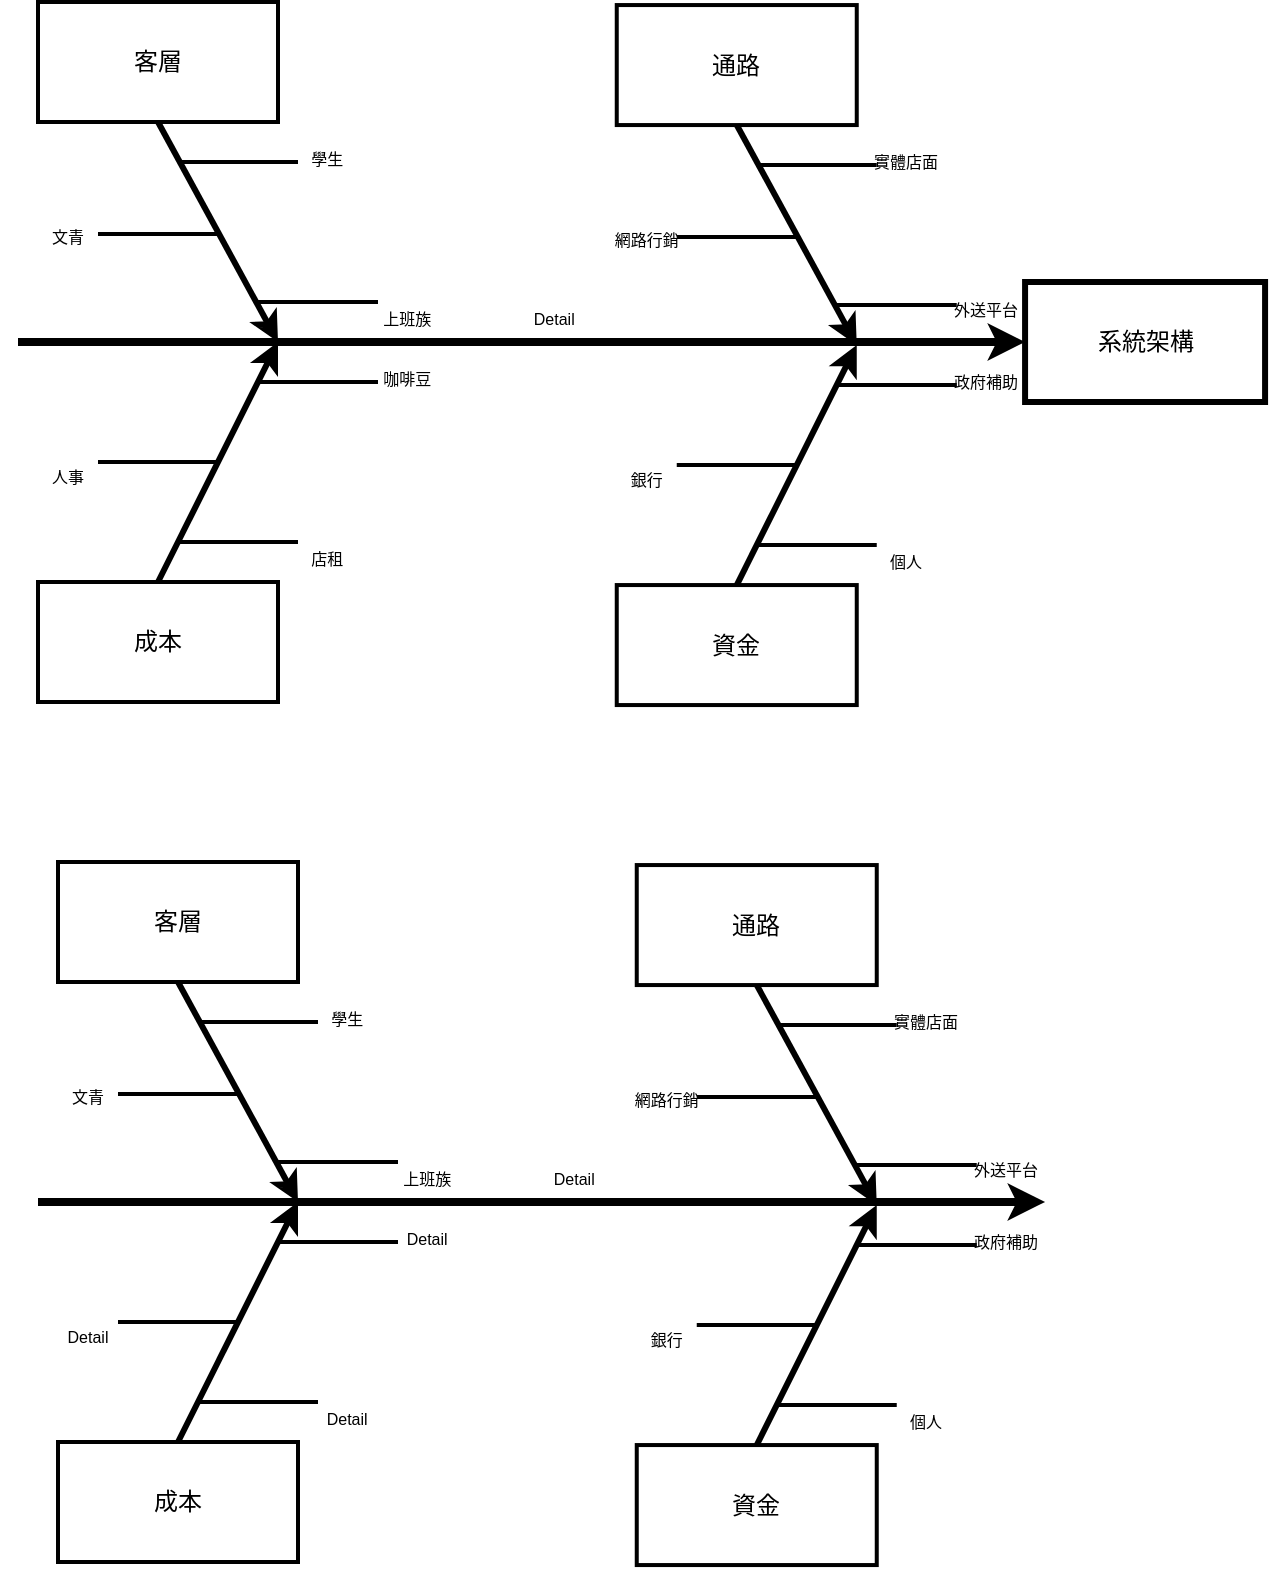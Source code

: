 <mxfile version="21.3.2" type="github">
  <diagram name="Page-1" id="Ltwu2DCcXNYheNtHw_xY">
    <mxGraphModel dx="994" dy="665" grid="1" gridSize="10" guides="1" tooltips="1" connect="1" arrows="1" fold="1" page="1" pageScale="1" pageWidth="850" pageHeight="1100" math="0" shadow="0">
      <root>
        <mxCell id="0" />
        <mxCell id="1" parent="0" />
        <mxCell id="vRTs4rmjGiArVkvl_o5Q-187" value="客層" style="whiteSpace=wrap;strokeWidth=2" vertex="1" parent="1">
          <mxGeometry x="200" y="450.0" width="120" height="60" as="geometry" />
        </mxCell>
        <mxCell id="vRTs4rmjGiArVkvl_o5Q-188" value="成本" style="whiteSpace=wrap;strokeWidth=2" vertex="1" parent="1">
          <mxGeometry x="200" y="740" width="120" height="60" as="geometry" />
        </mxCell>
        <mxCell id="vRTs4rmjGiArVkvl_o5Q-190" value="" style="edgeStyle=none;strokeWidth=4;rounded=0;" edge="1" parent="1">
          <mxGeometry width="100" height="100" relative="1" as="geometry">
            <mxPoint x="190" y="620" as="sourcePoint" />
            <mxPoint x="693.542" y="620" as="targetPoint" />
          </mxGeometry>
        </mxCell>
        <mxCell id="vRTs4rmjGiArVkvl_o5Q-191" value="" style="edgeStyle=none;exitX=0.5;exitY=1;strokeWidth=3;rounded=0;" edge="1" parent="1" source="vRTs4rmjGiArVkvl_o5Q-187">
          <mxGeometry width="100" height="100" relative="1" as="geometry">
            <mxPoint x="260" y="530" as="sourcePoint" />
            <mxPoint x="320" y="620" as="targetPoint" />
          </mxGeometry>
        </mxCell>
        <mxCell id="vRTs4rmjGiArVkvl_o5Q-192" value="" style="edgeStyle=none;exitX=0.5;exitY=0;strokeWidth=3;rounded=0;" edge="1" parent="1">
          <mxGeometry width="100" height="100" relative="1" as="geometry">
            <mxPoint x="260" y="740" as="sourcePoint" />
            <mxPoint x="320" y="620" as="targetPoint" />
          </mxGeometry>
        </mxCell>
        <mxCell id="vRTs4rmjGiArVkvl_o5Q-193" value="" style="edgeStyle=none;endArrow=none;strokeWidth=2;rounded=0;" edge="1" parent="1">
          <mxGeometry width="100" height="100" relative="1" as="geometry">
            <mxPoint x="230" y="566" as="sourcePoint" />
            <mxPoint x="290" y="566" as="targetPoint" />
          </mxGeometry>
        </mxCell>
        <mxCell id="vRTs4rmjGiArVkvl_o5Q-194" value="" style="edgeStyle=none;endArrow=none;strokeWidth=2;rounded=0;" edge="1" parent="1">
          <mxGeometry width="100" height="100" relative="1" as="geometry">
            <mxPoint x="270" y="530" as="sourcePoint" />
            <mxPoint x="330" y="530" as="targetPoint" />
          </mxGeometry>
        </mxCell>
        <mxCell id="vRTs4rmjGiArVkvl_o5Q-195" value="" style="edgeStyle=none;endArrow=none;strokeWidth=2;rounded=0;" edge="1" parent="1">
          <mxGeometry width="100" height="100" relative="1" as="geometry">
            <mxPoint x="310" y="600" as="sourcePoint" />
            <mxPoint x="370" y="600" as="targetPoint" />
          </mxGeometry>
        </mxCell>
        <mxCell id="vRTs4rmjGiArVkvl_o5Q-196" value="" style="edgeStyle=none;endArrow=none;strokeWidth=2;rounded=0;" edge="1" parent="1">
          <mxGeometry width="100" height="100" relative="1" as="geometry">
            <mxPoint x="230" y="680" as="sourcePoint" />
            <mxPoint x="290" y="680" as="targetPoint" />
          </mxGeometry>
        </mxCell>
        <mxCell id="vRTs4rmjGiArVkvl_o5Q-197" value="" style="edgeStyle=none;endArrow=none;strokeWidth=2;rounded=0;" edge="1" parent="1">
          <mxGeometry width="100" height="100" relative="1" as="geometry">
            <mxPoint x="310" y="640" as="sourcePoint" />
            <mxPoint x="370" y="640" as="targetPoint" />
          </mxGeometry>
        </mxCell>
        <mxCell id="vRTs4rmjGiArVkvl_o5Q-198" value="" style="edgeStyle=none;endArrow=none;strokeWidth=2;rounded=0;" edge="1" parent="1">
          <mxGeometry width="100" height="100" relative="1" as="geometry">
            <mxPoint x="270" y="720" as="sourcePoint" />
            <mxPoint x="330" y="720" as="targetPoint" />
          </mxGeometry>
        </mxCell>
        <mxCell id="vRTs4rmjGiArVkvl_o5Q-199" value="文青" style="text;spacingTop=-5;fontSize=8;align=center;verticalAlign=middle;points=[]" vertex="1" parent="1">
          <mxGeometry x="200.0" y="560" width="30" height="20.0" as="geometry" />
        </mxCell>
        <mxCell id="vRTs4rmjGiArVkvl_o5Q-200" value="Detail" style="text;spacingTop=-5;fontSize=8;align=center;verticalAlign=middle;points=[]" vertex="1" parent="1">
          <mxGeometry x="200.0" y="680.0" width="30" height="20.0" as="geometry" />
        </mxCell>
        <mxCell id="vRTs4rmjGiArVkvl_o5Q-201" value="學生" style="text;spacingTop=-5;fontSize=8;align=center;verticalAlign=middle;points=[]" vertex="1" parent="1">
          <mxGeometry x="329.583" y="520.972" width="30" height="20.0" as="geometry" />
        </mxCell>
        <mxCell id="vRTs4rmjGiArVkvl_o5Q-202" value="上班族" style="text;spacingTop=-5;fontSize=8;align=center;verticalAlign=middle;points=[]" vertex="1" parent="1">
          <mxGeometry x="369.583" y="600.972" width="30" height="20.0" as="geometry" />
        </mxCell>
        <mxCell id="vRTs4rmjGiArVkvl_o5Q-203" value="Detail" style="text;spacingTop=-5;fontSize=8;align=center;verticalAlign=middle;points=[]" vertex="1" parent="1">
          <mxGeometry x="369.583" y="630.972" width="30" height="20.0" as="geometry" />
        </mxCell>
        <mxCell id="vRTs4rmjGiArVkvl_o5Q-204" value="Detail" style="text;spacingTop=-5;fontSize=8;align=center;verticalAlign=middle;points=[]" vertex="1" parent="1">
          <mxGeometry x="329.583" y="720.972" width="30" height="20.0" as="geometry" />
        </mxCell>
        <mxCell id="vRTs4rmjGiArVkvl_o5Q-205" value="Detail" style="text;spacingTop=-5;fontSize=8;align=center;verticalAlign=middle;points=[]" vertex="1" parent="1">
          <mxGeometry x="443.125" y="600.972" width="30" height="20.0" as="geometry" />
        </mxCell>
        <mxCell id="vRTs4rmjGiArVkvl_o5Q-206" value="通路" style="whiteSpace=wrap;strokeWidth=2" vertex="1" parent="1">
          <mxGeometry x="489.375" y="451.528" width="120" height="60" as="geometry" />
        </mxCell>
        <mxCell id="vRTs4rmjGiArVkvl_o5Q-207" value="資金" style="whiteSpace=wrap;strokeWidth=2" vertex="1" parent="1">
          <mxGeometry x="489.375" y="741.528" width="120" height="60" as="geometry" />
        </mxCell>
        <mxCell id="vRTs4rmjGiArVkvl_o5Q-208" value="" style="edgeStyle=none;exitX=0.5;exitY=1;strokeWidth=3;rounded=0;" edge="1" parent="1" source="vRTs4rmjGiArVkvl_o5Q-206">
          <mxGeometry width="100" height="100" relative="1" as="geometry">
            <mxPoint x="549.375" y="531.528" as="sourcePoint" />
            <mxPoint x="609.375" y="621.528" as="targetPoint" />
          </mxGeometry>
        </mxCell>
        <mxCell id="vRTs4rmjGiArVkvl_o5Q-209" value="" style="edgeStyle=none;exitX=0.5;exitY=0;strokeWidth=3;rounded=0;" edge="1" parent="1">
          <mxGeometry width="100" height="100" relative="1" as="geometry">
            <mxPoint x="549.375" y="741.528" as="sourcePoint" />
            <mxPoint x="609.375" y="621.528" as="targetPoint" />
          </mxGeometry>
        </mxCell>
        <mxCell id="vRTs4rmjGiArVkvl_o5Q-210" value="" style="edgeStyle=none;endArrow=none;strokeWidth=2;rounded=0;" edge="1" parent="1">
          <mxGeometry width="100" height="100" relative="1" as="geometry">
            <mxPoint x="519.375" y="567.528" as="sourcePoint" />
            <mxPoint x="579.375" y="567.528" as="targetPoint" />
          </mxGeometry>
        </mxCell>
        <mxCell id="vRTs4rmjGiArVkvl_o5Q-211" value="" style="edgeStyle=none;endArrow=none;strokeWidth=2;rounded=0;" edge="1" parent="1">
          <mxGeometry width="100" height="100" relative="1" as="geometry">
            <mxPoint x="559.375" y="531.528" as="sourcePoint" />
            <mxPoint x="619.375" y="531.528" as="targetPoint" />
          </mxGeometry>
        </mxCell>
        <mxCell id="vRTs4rmjGiArVkvl_o5Q-212" value="" style="edgeStyle=none;endArrow=none;strokeWidth=2;rounded=0;" edge="1" parent="1">
          <mxGeometry width="100" height="100" relative="1" as="geometry">
            <mxPoint x="599.375" y="601.528" as="sourcePoint" />
            <mxPoint x="659.375" y="601.528" as="targetPoint" />
          </mxGeometry>
        </mxCell>
        <mxCell id="vRTs4rmjGiArVkvl_o5Q-213" value="" style="edgeStyle=none;endArrow=none;strokeWidth=2;rounded=0;" edge="1" parent="1">
          <mxGeometry width="100" height="100" relative="1" as="geometry">
            <mxPoint x="519.375" y="681.528" as="sourcePoint" />
            <mxPoint x="579.375" y="681.528" as="targetPoint" />
          </mxGeometry>
        </mxCell>
        <mxCell id="vRTs4rmjGiArVkvl_o5Q-214" value="" style="edgeStyle=none;endArrow=none;strokeWidth=2;rounded=0;" edge="1" parent="1">
          <mxGeometry width="100" height="100" relative="1" as="geometry">
            <mxPoint x="599.375" y="641.528" as="sourcePoint" />
            <mxPoint x="659.375" y="641.528" as="targetPoint" />
          </mxGeometry>
        </mxCell>
        <mxCell id="vRTs4rmjGiArVkvl_o5Q-215" value="" style="edgeStyle=none;endArrow=none;strokeWidth=2;rounded=0;" edge="1" parent="1">
          <mxGeometry width="100" height="100" relative="1" as="geometry">
            <mxPoint x="559.375" y="721.528" as="sourcePoint" />
            <mxPoint x="619.375" y="721.528" as="targetPoint" />
          </mxGeometry>
        </mxCell>
        <mxCell id="vRTs4rmjGiArVkvl_o5Q-216" value="網路行銷" style="text;spacingTop=-5;fontSize=8;align=center;verticalAlign=middle;points=[]" vertex="1" parent="1">
          <mxGeometry x="489.375" y="561.528" width="30" height="20.0" as="geometry" />
        </mxCell>
        <mxCell id="vRTs4rmjGiArVkvl_o5Q-217" value="銀行" style="text;spacingTop=-5;fontSize=8;align=center;verticalAlign=middle;points=[]" vertex="1" parent="1">
          <mxGeometry x="489.375" y="681.528" width="30" height="20.0" as="geometry" />
        </mxCell>
        <mxCell id="vRTs4rmjGiArVkvl_o5Q-218" value="實體店面" style="text;spacingTop=-5;fontSize=8;align=center;verticalAlign=middle;points=[]" vertex="1" parent="1">
          <mxGeometry x="618.958" y="522.5" width="30" height="20.0" as="geometry" />
        </mxCell>
        <mxCell id="vRTs4rmjGiArVkvl_o5Q-219" value="外送平台" style="text;spacingTop=-5;fontSize=8;align=center;verticalAlign=middle;points=[]" vertex="1" parent="1">
          <mxGeometry x="658.958" y="596.528" width="30" height="20.0" as="geometry" />
        </mxCell>
        <mxCell id="vRTs4rmjGiArVkvl_o5Q-220" value="政府補助" style="text;spacingTop=-5;fontSize=8;align=center;verticalAlign=middle;points=[]" vertex="1" parent="1">
          <mxGeometry x="658.958" y="632.5" width="30" height="20.0" as="geometry" />
        </mxCell>
        <mxCell id="vRTs4rmjGiArVkvl_o5Q-221" value="個人" style="text;spacingTop=-5;fontSize=8;align=center;verticalAlign=middle;points=[]" vertex="1" parent="1">
          <mxGeometry x="618.958" y="722.5" width="30" height="20.0" as="geometry" />
        </mxCell>
        <mxCell id="vRTs4rmjGiArVkvl_o5Q-222" value="" style="group;movable=0;resizable=0;rotatable=0;deletable=0;editable=0;locked=1;connectable=0;" vertex="1" connectable="0" parent="1">
          <mxGeometry x="180" y="20.0" width="623.542" height="351.528" as="geometry" />
        </mxCell>
        <mxCell id="vRTs4rmjGiArVkvl_o5Q-1" value="客層" style="whiteSpace=wrap;strokeWidth=2" vertex="1" parent="vRTs4rmjGiArVkvl_o5Q-222">
          <mxGeometry x="10" width="120" height="60" as="geometry" />
        </mxCell>
        <mxCell id="vRTs4rmjGiArVkvl_o5Q-2" value="成本" style="whiteSpace=wrap;strokeWidth=2" vertex="1" parent="vRTs4rmjGiArVkvl_o5Q-222">
          <mxGeometry x="10" y="290" width="120" height="60" as="geometry" />
        </mxCell>
        <mxCell id="vRTs4rmjGiArVkvl_o5Q-3" value="系統架構" style="whiteSpace=wrap;strokeWidth=3;movable=0;resizable=0;rotatable=0;deletable=0;editable=0;locked=1;connectable=0;" vertex="1" parent="vRTs4rmjGiArVkvl_o5Q-222">
          <mxGeometry x="503.542" y="140" width="120" height="60" as="geometry" />
        </mxCell>
        <mxCell id="vRTs4rmjGiArVkvl_o5Q-4" value="" style="edgeStyle=none;strokeWidth=4;rounded=0;" edge="1" parent="vRTs4rmjGiArVkvl_o5Q-222" target="vRTs4rmjGiArVkvl_o5Q-3">
          <mxGeometry width="100" height="100" relative="1" as="geometry">
            <mxPoint y="170.0" as="sourcePoint" />
            <mxPoint x="63.542" y="120" as="targetPoint" />
          </mxGeometry>
        </mxCell>
        <mxCell id="vRTs4rmjGiArVkvl_o5Q-5" value="" style="edgeStyle=none;exitX=0.5;exitY=1;strokeWidth=3;rounded=0;" edge="1" parent="vRTs4rmjGiArVkvl_o5Q-222" source="vRTs4rmjGiArVkvl_o5Q-1">
          <mxGeometry width="100" height="100" relative="1" as="geometry">
            <mxPoint x="70" y="80" as="sourcePoint" />
            <mxPoint x="130" y="170" as="targetPoint" />
          </mxGeometry>
        </mxCell>
        <mxCell id="vRTs4rmjGiArVkvl_o5Q-6" value="" style="edgeStyle=none;exitX=0.5;exitY=0;strokeWidth=3;rounded=0;" edge="1" parent="vRTs4rmjGiArVkvl_o5Q-222">
          <mxGeometry width="100" height="100" relative="1" as="geometry">
            <mxPoint x="70" y="290" as="sourcePoint" />
            <mxPoint x="130" y="170" as="targetPoint" />
          </mxGeometry>
        </mxCell>
        <mxCell id="vRTs4rmjGiArVkvl_o5Q-8" value="" style="edgeStyle=none;endArrow=none;strokeWidth=2;rounded=0;" edge="1" parent="vRTs4rmjGiArVkvl_o5Q-222">
          <mxGeometry width="100" height="100" relative="1" as="geometry">
            <mxPoint x="40" y="116" as="sourcePoint" />
            <mxPoint x="100" y="116" as="targetPoint" />
          </mxGeometry>
        </mxCell>
        <mxCell id="vRTs4rmjGiArVkvl_o5Q-10" value="" style="edgeStyle=none;endArrow=none;strokeWidth=2;rounded=0;" edge="1" parent="vRTs4rmjGiArVkvl_o5Q-222">
          <mxGeometry width="100" height="100" relative="1" as="geometry">
            <mxPoint x="80" y="80" as="sourcePoint" />
            <mxPoint x="140" y="80" as="targetPoint" />
          </mxGeometry>
        </mxCell>
        <mxCell id="vRTs4rmjGiArVkvl_o5Q-12" value="" style="edgeStyle=none;endArrow=none;strokeWidth=2;rounded=0;" edge="1" parent="vRTs4rmjGiArVkvl_o5Q-222">
          <mxGeometry width="100" height="100" relative="1" as="geometry">
            <mxPoint x="120" y="150" as="sourcePoint" />
            <mxPoint x="180" y="150" as="targetPoint" />
          </mxGeometry>
        </mxCell>
        <mxCell id="vRTs4rmjGiArVkvl_o5Q-14" value="" style="edgeStyle=none;endArrow=none;strokeWidth=2;rounded=0;" edge="1" parent="vRTs4rmjGiArVkvl_o5Q-222">
          <mxGeometry width="100" height="100" relative="1" as="geometry">
            <mxPoint x="40" y="230" as="sourcePoint" />
            <mxPoint x="100" y="230" as="targetPoint" />
          </mxGeometry>
        </mxCell>
        <mxCell id="vRTs4rmjGiArVkvl_o5Q-16" value="" style="edgeStyle=none;endArrow=none;strokeWidth=2;rounded=0;" edge="1" parent="vRTs4rmjGiArVkvl_o5Q-222">
          <mxGeometry width="100" height="100" relative="1" as="geometry">
            <mxPoint x="120" y="190" as="sourcePoint" />
            <mxPoint x="180" y="190" as="targetPoint" />
          </mxGeometry>
        </mxCell>
        <mxCell id="vRTs4rmjGiArVkvl_o5Q-18" value="" style="edgeStyle=none;endArrow=none;strokeWidth=2;rounded=0;" edge="1" parent="vRTs4rmjGiArVkvl_o5Q-222">
          <mxGeometry width="100" height="100" relative="1" as="geometry">
            <mxPoint x="80" y="270" as="sourcePoint" />
            <mxPoint x="140" y="270" as="targetPoint" />
          </mxGeometry>
        </mxCell>
        <mxCell id="vRTs4rmjGiArVkvl_o5Q-37" value="文青" style="text;spacingTop=-5;fontSize=8;align=center;verticalAlign=middle;points=[]" vertex="1" parent="vRTs4rmjGiArVkvl_o5Q-222">
          <mxGeometry x="10.0" y="110.0" width="30" height="20.0" as="geometry" />
        </mxCell>
        <mxCell id="vRTs4rmjGiArVkvl_o5Q-40" value="人事" style="text;spacingTop=-5;fontSize=8;align=center;verticalAlign=middle;points=[]" vertex="1" parent="vRTs4rmjGiArVkvl_o5Q-222">
          <mxGeometry x="10.0" y="230.0" width="30" height="20.0" as="geometry" />
        </mxCell>
        <mxCell id="vRTs4rmjGiArVkvl_o5Q-58" value="學生" style="text;spacingTop=-5;fontSize=8;align=center;verticalAlign=middle;points=[]" vertex="1" parent="vRTs4rmjGiArVkvl_o5Q-222">
          <mxGeometry x="139.583" y="70.972" width="30" height="20.0" as="geometry" />
        </mxCell>
        <mxCell id="vRTs4rmjGiArVkvl_o5Q-60" value="上班族" style="text;spacingTop=-5;fontSize=8;align=center;verticalAlign=middle;points=[]" vertex="1" parent="vRTs4rmjGiArVkvl_o5Q-222">
          <mxGeometry x="179.583" y="150.972" width="30" height="20.0" as="geometry" />
        </mxCell>
        <mxCell id="vRTs4rmjGiArVkvl_o5Q-61" value="咖啡豆" style="text;spacingTop=-5;fontSize=8;align=center;verticalAlign=middle;points=[]" vertex="1" parent="vRTs4rmjGiArVkvl_o5Q-222">
          <mxGeometry x="179.583" y="180.972" width="30" height="20.0" as="geometry" />
        </mxCell>
        <mxCell id="vRTs4rmjGiArVkvl_o5Q-63" value="店租" style="text;spacingTop=-5;fontSize=8;align=center;verticalAlign=middle;points=[]" vertex="1" parent="vRTs4rmjGiArVkvl_o5Q-222">
          <mxGeometry x="139.583" y="270.972" width="30" height="20.0" as="geometry" />
        </mxCell>
        <mxCell id="vRTs4rmjGiArVkvl_o5Q-121" value="Detail" style="text;spacingTop=-5;fontSize=8;align=center;verticalAlign=middle;points=[]" vertex="1" parent="vRTs4rmjGiArVkvl_o5Q-222">
          <mxGeometry x="253.125" y="150.972" width="30" height="20.0" as="geometry" />
        </mxCell>
        <mxCell id="vRTs4rmjGiArVkvl_o5Q-125" value="通路" style="whiteSpace=wrap;strokeWidth=2" vertex="1" parent="vRTs4rmjGiArVkvl_o5Q-222">
          <mxGeometry x="299.375" y="1.528" width="120" height="60" as="geometry" />
        </mxCell>
        <mxCell id="vRTs4rmjGiArVkvl_o5Q-126" value="資金" style="whiteSpace=wrap;strokeWidth=2" vertex="1" parent="vRTs4rmjGiArVkvl_o5Q-222">
          <mxGeometry x="299.375" y="291.528" width="120" height="60" as="geometry" />
        </mxCell>
        <mxCell id="vRTs4rmjGiArVkvl_o5Q-127" value="" style="edgeStyle=none;exitX=0.5;exitY=1;strokeWidth=3;rounded=0;" edge="1" parent="vRTs4rmjGiArVkvl_o5Q-222" source="vRTs4rmjGiArVkvl_o5Q-125">
          <mxGeometry width="100" height="100" relative="1" as="geometry">
            <mxPoint x="359.375" y="81.528" as="sourcePoint" />
            <mxPoint x="419.375" y="171.528" as="targetPoint" />
          </mxGeometry>
        </mxCell>
        <mxCell id="vRTs4rmjGiArVkvl_o5Q-128" value="" style="edgeStyle=none;exitX=0.5;exitY=0;strokeWidth=3;rounded=0;" edge="1" parent="vRTs4rmjGiArVkvl_o5Q-222">
          <mxGeometry width="100" height="100" relative="1" as="geometry">
            <mxPoint x="359.375" y="291.528" as="sourcePoint" />
            <mxPoint x="419.375" y="171.528" as="targetPoint" />
          </mxGeometry>
        </mxCell>
        <mxCell id="vRTs4rmjGiArVkvl_o5Q-130" value="" style="edgeStyle=none;endArrow=none;strokeWidth=2;rounded=0;" edge="1" parent="vRTs4rmjGiArVkvl_o5Q-222">
          <mxGeometry width="100" height="100" relative="1" as="geometry">
            <mxPoint x="329.375" y="117.528" as="sourcePoint" />
            <mxPoint x="389.375" y="117.528" as="targetPoint" />
          </mxGeometry>
        </mxCell>
        <mxCell id="vRTs4rmjGiArVkvl_o5Q-132" value="" style="edgeStyle=none;endArrow=none;strokeWidth=2;rounded=0;" edge="1" parent="vRTs4rmjGiArVkvl_o5Q-222">
          <mxGeometry width="100" height="100" relative="1" as="geometry">
            <mxPoint x="369.375" y="81.528" as="sourcePoint" />
            <mxPoint x="429.375" y="81.528" as="targetPoint" />
          </mxGeometry>
        </mxCell>
        <mxCell id="vRTs4rmjGiArVkvl_o5Q-134" value="" style="edgeStyle=none;endArrow=none;strokeWidth=2;rounded=0;" edge="1" parent="vRTs4rmjGiArVkvl_o5Q-222">
          <mxGeometry width="100" height="100" relative="1" as="geometry">
            <mxPoint x="409.375" y="151.528" as="sourcePoint" />
            <mxPoint x="469.375" y="151.528" as="targetPoint" />
          </mxGeometry>
        </mxCell>
        <mxCell id="vRTs4rmjGiArVkvl_o5Q-136" value="" style="edgeStyle=none;endArrow=none;strokeWidth=2;rounded=0;" edge="1" parent="vRTs4rmjGiArVkvl_o5Q-222">
          <mxGeometry width="100" height="100" relative="1" as="geometry">
            <mxPoint x="329.375" y="231.528" as="sourcePoint" />
            <mxPoint x="389.375" y="231.528" as="targetPoint" />
          </mxGeometry>
        </mxCell>
        <mxCell id="vRTs4rmjGiArVkvl_o5Q-138" value="" style="edgeStyle=none;endArrow=none;strokeWidth=2;rounded=0;" edge="1" parent="vRTs4rmjGiArVkvl_o5Q-222">
          <mxGeometry width="100" height="100" relative="1" as="geometry">
            <mxPoint x="409.375" y="191.528" as="sourcePoint" />
            <mxPoint x="469.375" y="191.528" as="targetPoint" />
          </mxGeometry>
        </mxCell>
        <mxCell id="vRTs4rmjGiArVkvl_o5Q-140" value="" style="edgeStyle=none;endArrow=none;strokeWidth=2;rounded=0;" edge="1" parent="vRTs4rmjGiArVkvl_o5Q-222">
          <mxGeometry width="100" height="100" relative="1" as="geometry">
            <mxPoint x="369.375" y="271.528" as="sourcePoint" />
            <mxPoint x="429.375" y="271.528" as="targetPoint" />
          </mxGeometry>
        </mxCell>
        <mxCell id="vRTs4rmjGiArVkvl_o5Q-159" value="網路行銷" style="text;spacingTop=-5;fontSize=8;align=center;verticalAlign=middle;points=[]" vertex="1" parent="vRTs4rmjGiArVkvl_o5Q-222">
          <mxGeometry x="299.375" y="111.528" width="30" height="20.0" as="geometry" />
        </mxCell>
        <mxCell id="vRTs4rmjGiArVkvl_o5Q-162" value="銀行" style="text;spacingTop=-5;fontSize=8;align=center;verticalAlign=middle;points=[]" vertex="1" parent="vRTs4rmjGiArVkvl_o5Q-222">
          <mxGeometry x="299.375" y="231.528" width="30" height="20.0" as="geometry" />
        </mxCell>
        <mxCell id="vRTs4rmjGiArVkvl_o5Q-180" value="實體店面" style="text;spacingTop=-5;fontSize=8;align=center;verticalAlign=middle;points=[]" vertex="1" parent="vRTs4rmjGiArVkvl_o5Q-222">
          <mxGeometry x="428.958" y="72.5" width="30" height="20.0" as="geometry" />
        </mxCell>
        <mxCell id="vRTs4rmjGiArVkvl_o5Q-182" value="外送平台" style="text;spacingTop=-5;fontSize=8;align=center;verticalAlign=middle;points=[]" vertex="1" parent="vRTs4rmjGiArVkvl_o5Q-222">
          <mxGeometry x="468.958" y="146.528" width="30" height="20.0" as="geometry" />
        </mxCell>
        <mxCell id="vRTs4rmjGiArVkvl_o5Q-183" value="政府補助" style="text;spacingTop=-5;fontSize=8;align=center;verticalAlign=middle;points=[]" vertex="1" parent="vRTs4rmjGiArVkvl_o5Q-222">
          <mxGeometry x="468.958" y="182.5" width="30" height="20.0" as="geometry" />
        </mxCell>
        <mxCell id="vRTs4rmjGiArVkvl_o5Q-185" value="個人" style="text;spacingTop=-5;fontSize=8;align=center;verticalAlign=middle;points=[]" vertex="1" parent="vRTs4rmjGiArVkvl_o5Q-222">
          <mxGeometry x="428.958" y="272.5" width="30" height="20.0" as="geometry" />
        </mxCell>
      </root>
    </mxGraphModel>
  </diagram>
</mxfile>
